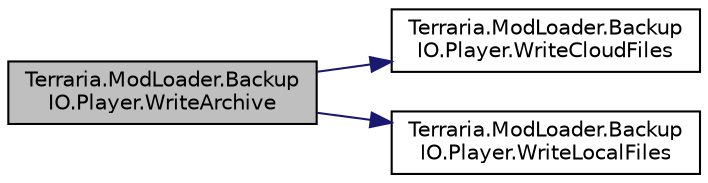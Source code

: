 digraph "Terraria.ModLoader.BackupIO.Player.WriteArchive"
{
 // LATEX_PDF_SIZE
  edge [fontname="Helvetica",fontsize="10",labelfontname="Helvetica",labelfontsize="10"];
  node [fontname="Helvetica",fontsize="10",shape=record];
  rankdir="LR";
  Node1 [label="Terraria.ModLoader.Backup\lIO.Player.WriteArchive",height=0.2,width=0.4,color="black", fillcolor="grey75", style="filled", fontcolor="black",tooltip="Write the archive. Writes the .plr and .tplr files, then writes the player directory"];
  Node1 -> Node2 [color="midnightblue",fontsize="10",style="solid",fontname="Helvetica"];
  Node2 [label="Terraria.ModLoader.Backup\lIO.Player.WriteCloudFiles",height=0.2,width=0.4,color="black", fillcolor="white", style="filled",URL="$class_terraria_1_1_mod_loader_1_1_backup_i_o_1_1_player.html#aa914f066bac13035b8d6f068bb1543ec",tooltip="Write cloud files, which will get the relevant part of the path and write map & tmap files"];
  Node1 -> Node3 [color="midnightblue",fontsize="10",style="solid",fontname="Helvetica"];
  Node3 [label="Terraria.ModLoader.Backup\lIO.Player.WriteLocalFiles",height=0.2,width=0.4,color="black", fillcolor="white", style="filled",URL="$class_terraria_1_1_mod_loader_1_1_backup_i_o_1_1_player.html#a40ec1263798f63846c8cd9ec16e5b4cc",tooltip="Write local files, which simply writes the entire player dir"];
}
